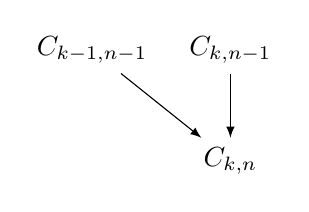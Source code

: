 \begin{tikzpicture}
\def\dx{50pt}
\def\dy{40pt}
\node (ng) at (-\dx, 0) {$C_{k-1,n-1}$};
\node (nd) at (0, 0) {$C_{k,n-1}$};
\node (n) at (0, -\dy) {$C_{k,n}$};
\draw [->,>=latex] (ng) -- (n);  
\draw [->,>=latex] (nd) -- (n);
\end{tikzpicture}